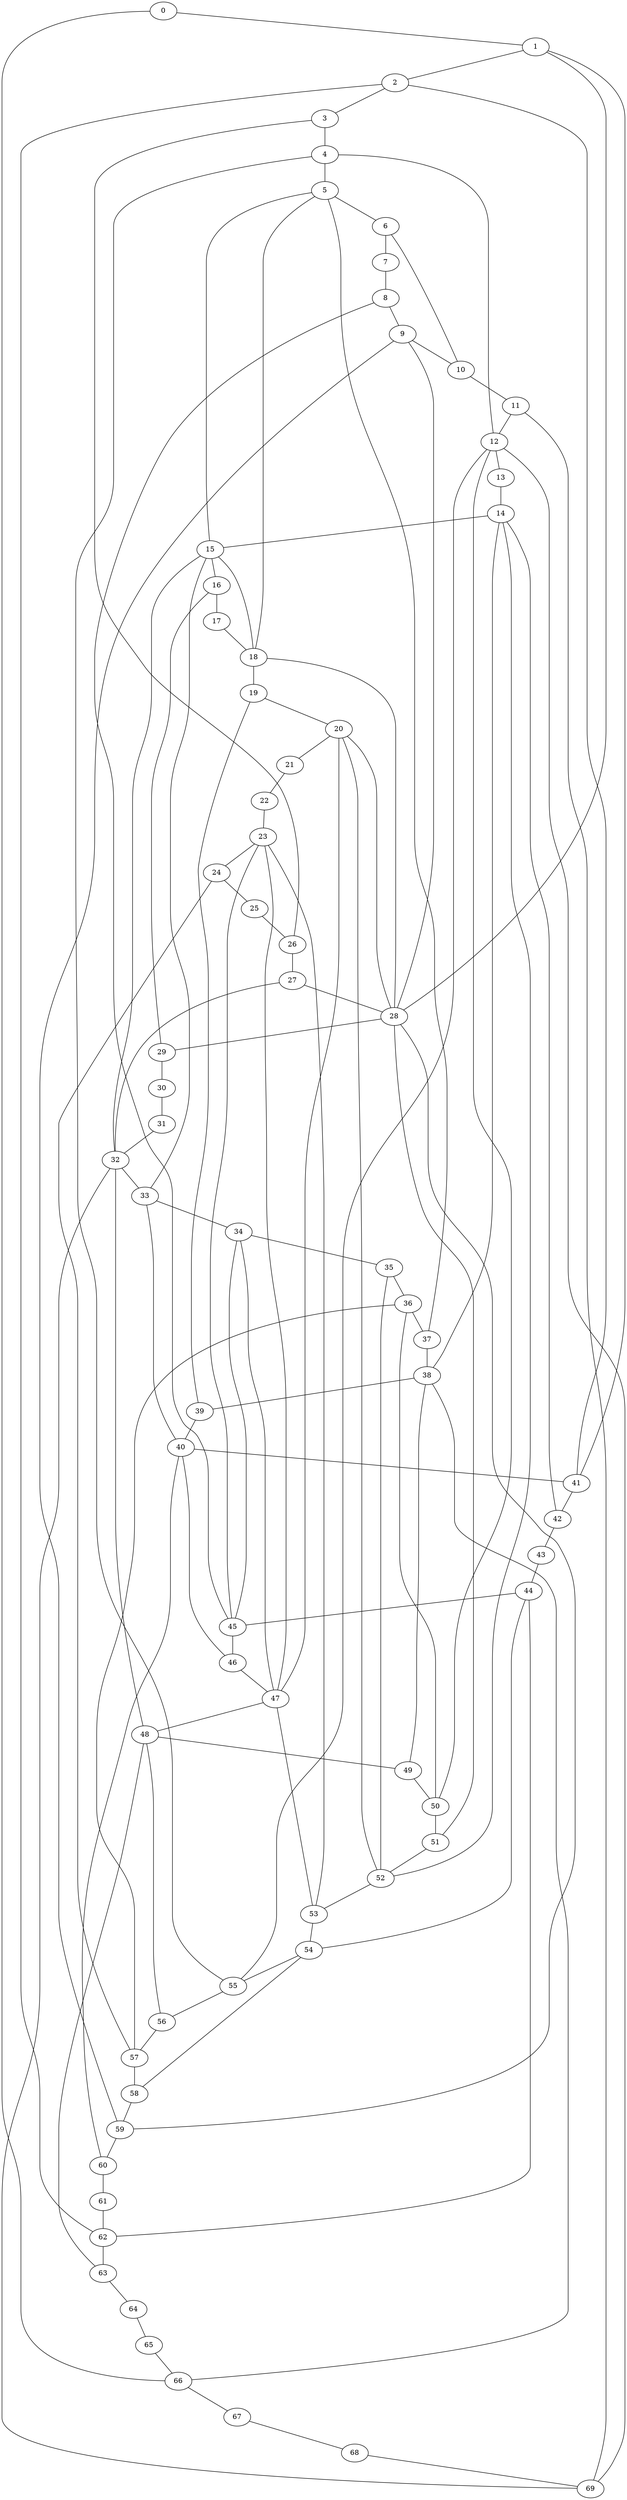 
graph graphname {
    0 -- 1
0 -- 66
1 -- 2
1 -- 41
1 -- 28
2 -- 3
2 -- 41
2 -- 62
3 -- 4
3 -- 26
4 -- 5
4 -- 55
4 -- 12
5 -- 6
5 -- 37
5 -- 18
5 -- 15
6 -- 7
6 -- 10
7 -- 8
8 -- 9
8 -- 45
9 -- 10
9 -- 59
9 -- 28
10 -- 11
11 -- 12
11 -- 69
12 -- 13
12 -- 55
12 -- 69
12 -- 50
13 -- 14
14 -- 15
14 -- 42
14 -- 38
14 -- 52
15 -- 16
15 -- 32
15 -- 18
15 -- 33
16 -- 17
16 -- 29
17 -- 18
18 -- 19
18 -- 28
19 -- 20
19 -- 39
20 -- 21
20 -- 47
20 -- 52
20 -- 28
21 -- 22
22 -- 23
23 -- 24
23 -- 53
23 -- 45
23 -- 47
24 -- 25
24 -- 57
25 -- 26
26 -- 27
27 -- 28
27 -- 32
28 -- 29
28 -- 59
28 -- 51
29 -- 30
30 -- 31
31 -- 32
32 -- 33
32 -- 69
32 -- 48
33 -- 34
33 -- 40
34 -- 35
34 -- 47
34 -- 45
35 -- 36
35 -- 52
36 -- 37
36 -- 57
36 -- 50
37 -- 38
38 -- 39
38 -- 49
38 -- 66
39 -- 40
40 -- 41
40 -- 60
40 -- 46
41 -- 42
42 -- 43
43 -- 44
44 -- 45
44 -- 54
44 -- 62
45 -- 46
46 -- 47
47 -- 48
47 -- 53
48 -- 49
48 -- 63
48 -- 56
49 -- 50
50 -- 51
51 -- 52
52 -- 53
53 -- 54
54 -- 55
54 -- 58
55 -- 56
56 -- 57
57 -- 58
58 -- 59
59 -- 60
60 -- 61
61 -- 62
62 -- 63
63 -- 64
64 -- 65
65 -- 66
66 -- 67
67 -- 68
68 -- 69

}
